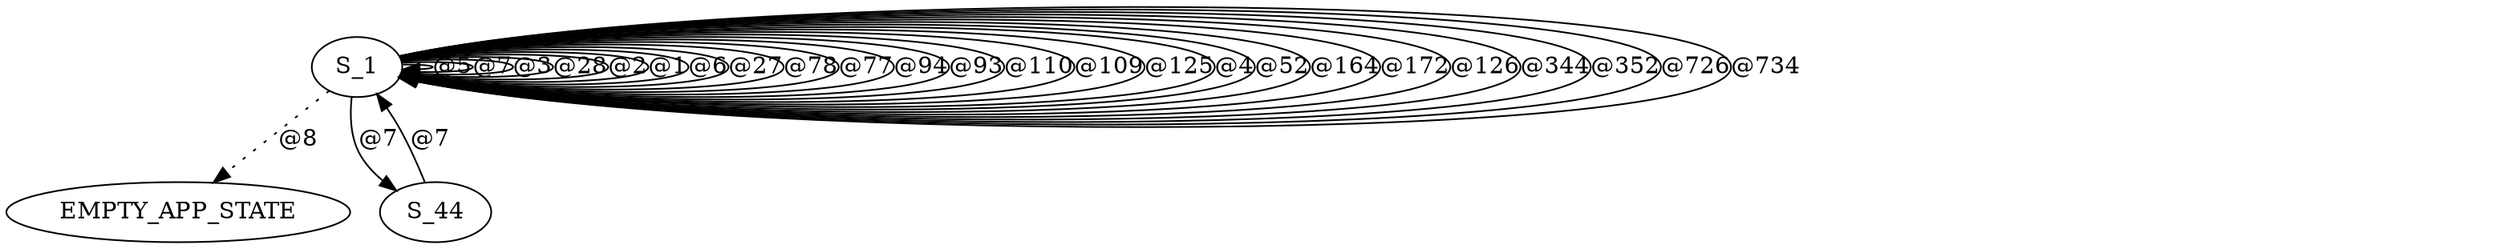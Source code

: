 digraph graphtest {
  S_1 -> S_1  [ label="@5"] ;
  S_1 -> S_1  [ label="@7"] ;
  S_1 -> S_1  [ label="@3"] ;
  S_1 -> EMPTY_APP_STATE  [ style=dotted,label="@8"] ;
  S_1 -> S_1  [ label="@28"] ;
  S_1 -> S_1  [ label="@2"] ;
  S_1 -> S_1  [ label="@1"] ;
  S_1 -> S_1  [ label="@6"] ;
  S_1 -> S_1  [ label="@27"] ;
  S_1 -> S_1  [ label="@78"] ;
  S_1 -> S_1  [ label="@77"] ;
  S_1 -> S_1  [ label="@94"] ;
  S_1 -> S_1  [ label="@93"] ;
  S_1 -> S_1  [ label="@110"] ;
  S_1 -> S_1  [ label="@109"] ;
  S_1 -> S_1  [ label="@125"] ;
  S_1 -> S_1  [ label="@4"] ;
  S_1 -> S_1  [ label="@52"] ;
  S_1 -> S_1  [ label="@164"] ;
  S_1 -> S_1  [ label="@172"] ;
  S_1 -> S_1  [ label="@126"] ;
  S_1 -> S_44  [ label="@7"] ;
  S_1 -> S_1  [ label="@344"] ;
  S_1 -> S_1  [ label="@352"] ;
  S_1 -> S_1  [ label="@726"] ;
  S_1 -> S_1  [ label="@734"] ;
  S_44 -> S_1  [ label="@7"] ;
}